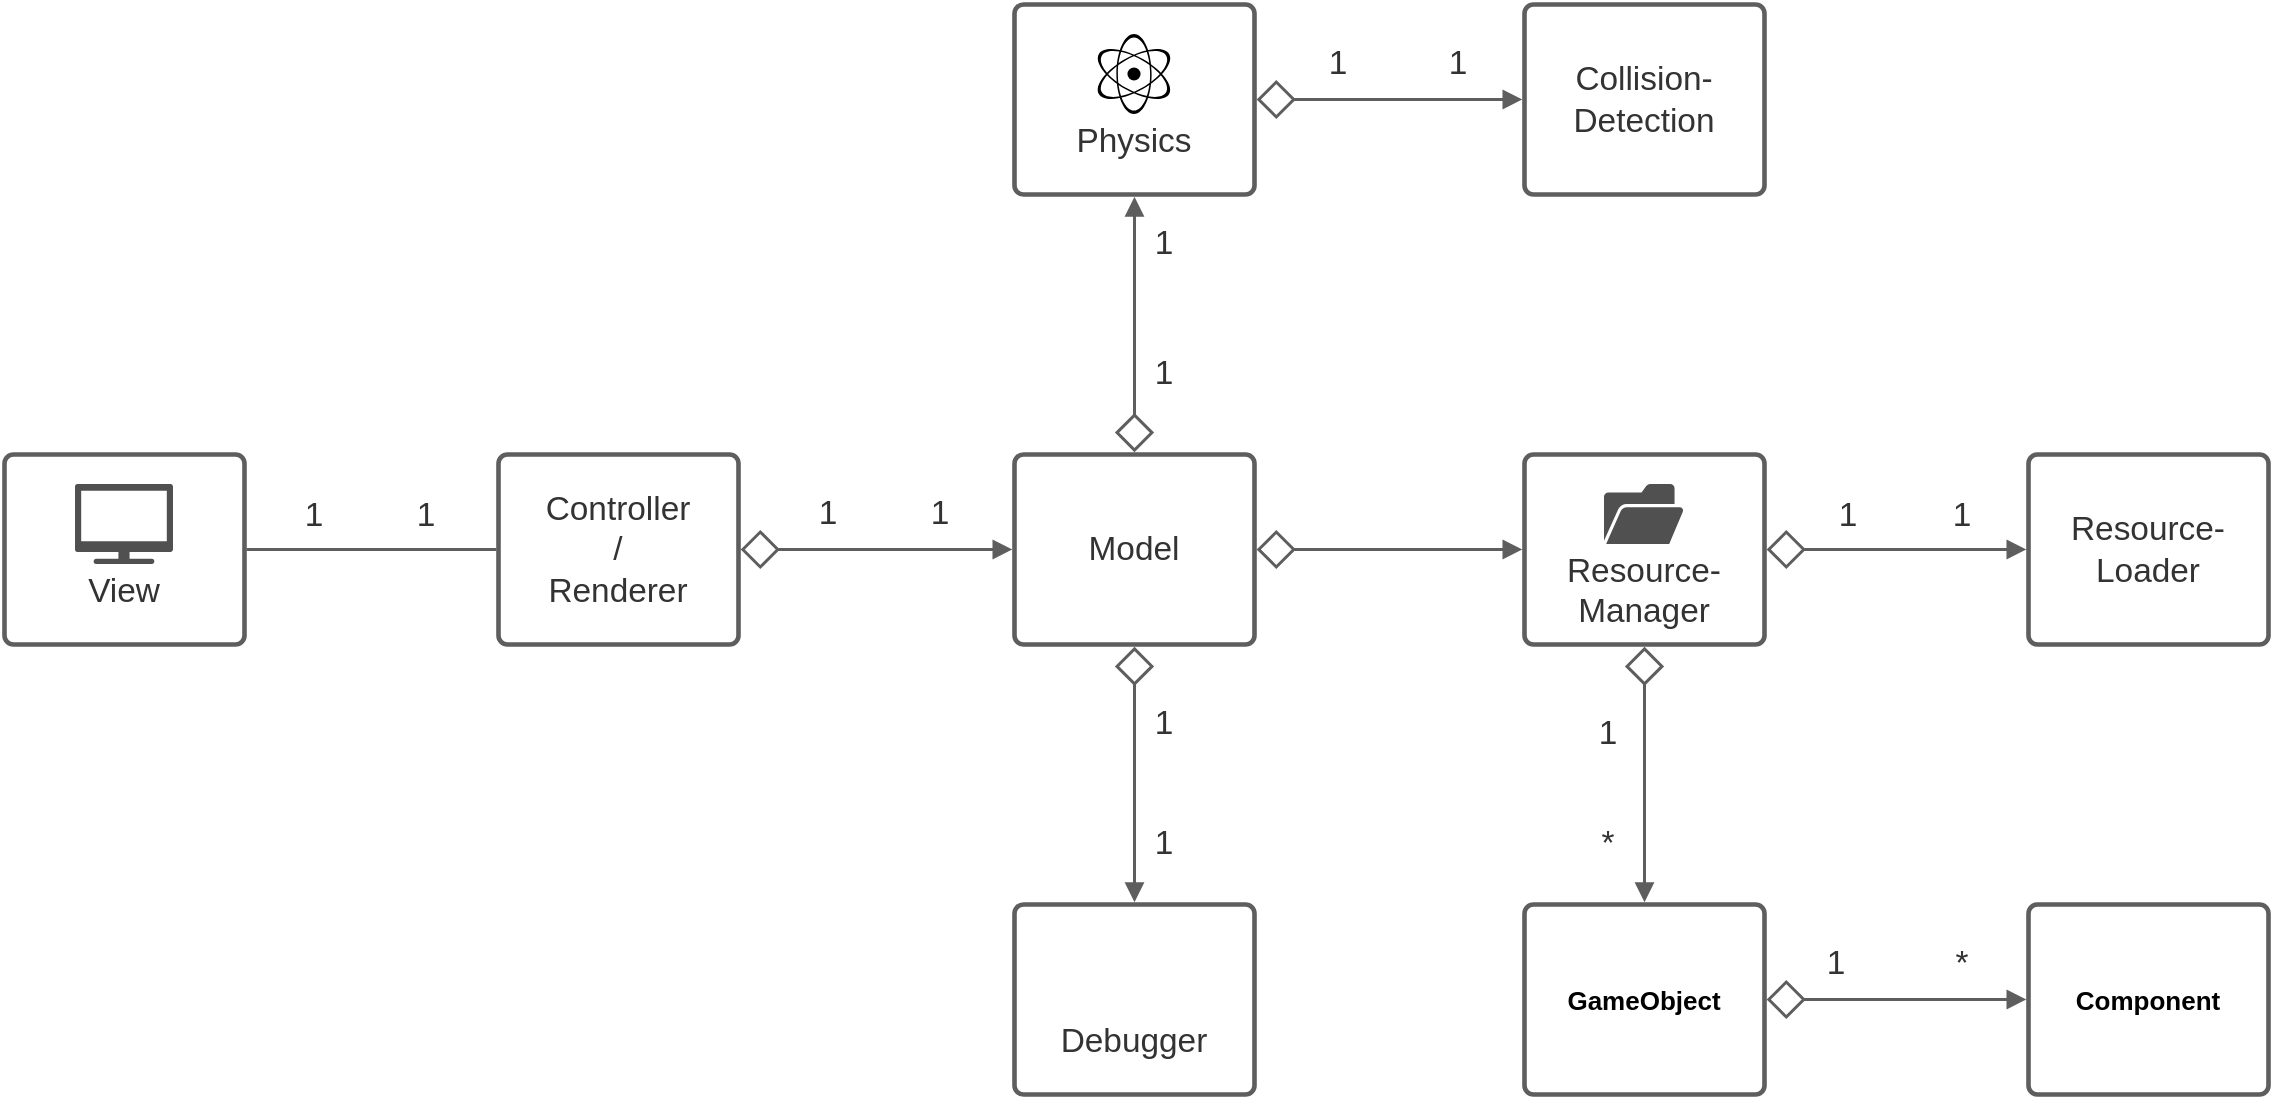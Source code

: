 <mxfile version="16.6.5" type="device"><diagram id="oY0SHZi-Kl7IUHkx6w7M" name="Page-1"><mxGraphModel dx="1748" dy="897" grid="1" gridSize="10" guides="1" tooltips="1" connect="1" arrows="1" fold="1" page="1" pageScale="1" pageWidth="827" pageHeight="1169" math="0" shadow="0"><root><mxCell id="0"/><mxCell id="1" parent="0"/><mxCell id="Sh9fmEvux_ObGW3zdclv-1" value="GameObject" style="html=1;overflow=block;blockSpacing=1;align=center;whiteSpace=wrap;fontSize=13;fontStyle=1;spacing=0;strokeColor=#5e5e5e;strokeOpacity=100;rounded=1;absoluteArcSize=1;arcSize=9;strokeWidth=2.3;" vertex="1" parent="1"><mxGeometry x="813" y="660" width="120" height="95" as="geometry"/></mxCell><mxCell id="Sh9fmEvux_ObGW3zdclv-2" value="&lt;br&gt;&lt;br&gt;Physics" style="html=1;overflow=block;blockSpacing=1;align=center;whiteSpace=wrap;fontSize=16.7;fontColor=#333333;spacing=0;strokeColor=#5e5e5e;strokeOpacity=100;rounded=1;absoluteArcSize=1;arcSize=9;strokeWidth=2.3;" vertex="1" parent="1"><mxGeometry x="558" y="210" width="120" height="95" as="geometry"/></mxCell><mxCell id="Sh9fmEvux_ObGW3zdclv-3" value="Collision-&#10;Detection" style="html=1;overflow=block;blockSpacing=1;align=center;whiteSpace=wrap;fontSize=16.7;fontColor=#333333;spacing=0;strokeColor=#5e5e5e;strokeOpacity=100;rounded=1;absoluteArcSize=1;arcSize=9;strokeWidth=2.3;" vertex="1" parent="1"><mxGeometry x="813" y="210" width="120" height="95" as="geometry"/></mxCell><mxCell id="Sh9fmEvux_ObGW3zdclv-4" value="Model" style="html=1;overflow=block;blockSpacing=1;align=center;whiteSpace=wrap;fontSize=16.7;fontColor=#333333;spacing=0;strokeColor=#5e5e5e;strokeOpacity=100;rounded=1;absoluteArcSize=1;arcSize=9;strokeWidth=2.3;" vertex="1" parent="1"><mxGeometry x="558" y="435" width="120" height="95" as="geometry"/></mxCell><mxCell id="Sh9fmEvux_ObGW3zdclv-5" value="&lt;br&gt;&lt;br&gt;Debugger" style="html=1;overflow=block;blockSpacing=1;align=center;whiteSpace=wrap;fontSize=16.7;fontColor=#333333;spacing=0;strokeColor=#5e5e5e;strokeOpacity=100;rounded=1;absoluteArcSize=1;arcSize=9;strokeWidth=2.3;" vertex="1" parent="1"><mxGeometry x="558" y="660" width="120" height="95" as="geometry"/></mxCell><mxCell id="Sh9fmEvux_ObGW3zdclv-6" value="&lt;br&gt;&lt;br&gt;Resource-&lt;br&gt;Manager" style="html=1;overflow=block;blockSpacing=1;align=center;whiteSpace=wrap;fontSize=16.7;fontColor=#333333;spacing=0;strokeColor=#5e5e5e;strokeOpacity=100;rounded=1;absoluteArcSize=1;arcSize=9;strokeWidth=2.3;" vertex="1" parent="1"><mxGeometry x="813" y="435" width="120" height="95" as="geometry"/></mxCell><UserObject label="" lucidchartObjectId="BrAYjVxYN-HW" id="Sh9fmEvux_ObGW3zdclv-7"><mxCell style="html=1;jettySize=18;whiteSpace=wrap;fontSize=13;strokeColor=#5E5E5E;strokeWidth=1.5;rounded=1;arcSize=12;edgeStyle=orthogonalEdgeStyle;startArrow=diamond;startFill=0;startSize=16;endArrow=block;endFill=1;exitX=0.5;exitY=-0.012;exitPerimeter=0;entryX=0.5;entryY=1.012;entryPerimeter=0;" edge="1" parent="1" source="Sh9fmEvux_ObGW3zdclv-4" target="Sh9fmEvux_ObGW3zdclv-2"><mxGeometry width="100" height="100" relative="1" as="geometry"><Array as="points"/></mxGeometry></mxCell></UserObject><UserObject label="1" lucidchartObjectId="BrAY5qpM1KlD" id="Sh9fmEvux_ObGW3zdclv-8"><mxCell style="html=1;overflow=block;blockSpacing=1;whiteSpace=wrap;fontSize=16.7;fontColor=#333333;spacing=3.8;strokeOpacity=0;fillOpacity=0;rounded=1;absoluteArcSize=1;arcSize=9;fillColor=#ffffff;strokeWidth=2.3;" vertex="1" parent="1"><mxGeometry x="618" y="380" width="30" height="30" as="geometry"/></mxCell></UserObject><UserObject label="" lucidchartObjectId="BrAYPS4FkZve" id="Sh9fmEvux_ObGW3zdclv-9"><mxCell style="html=1;jettySize=18;whiteSpace=wrap;fontSize=13;strokeColor=#5E5E5E;strokeWidth=1.5;rounded=1;arcSize=12;edgeStyle=orthogonalEdgeStyle;startArrow=diamond;startFill=0;startSize=16;endArrow=block;endFill=1;exitX=0.5;exitY=1.012;exitPerimeter=0;entryX=0.5;entryY=-0.012;entryPerimeter=0;" edge="1" parent="1" source="Sh9fmEvux_ObGW3zdclv-4" target="Sh9fmEvux_ObGW3zdclv-5"><mxGeometry width="100" height="100" relative="1" as="geometry"><Array as="points"/></mxGeometry></mxCell></UserObject><UserObject label="1" lucidchartObjectId="BrAYOu5-vojE" id="Sh9fmEvux_ObGW3zdclv-10"><mxCell style="html=1;overflow=block;blockSpacing=1;whiteSpace=wrap;fontSize=16.7;fontColor=#333333;spacing=3.8;strokeOpacity=0;fillOpacity=0;rounded=1;absoluteArcSize=1;arcSize=9;fillColor=#ffffff;strokeWidth=2.3;" vertex="1" parent="1"><mxGeometry x="618" y="555" width="30" height="30" as="geometry"/></mxCell></UserObject><UserObject label="1" lucidchartObjectId="BrAYyRED91Qu" id="Sh9fmEvux_ObGW3zdclv-11"><mxCell style="html=1;overflow=block;blockSpacing=1;whiteSpace=wrap;fontSize=16.7;fontColor=#333333;spacing=3.8;strokeOpacity=0;fillOpacity=0;rounded=1;absoluteArcSize=1;arcSize=9;fillColor=#ffffff;strokeWidth=2.3;" vertex="1" parent="1"><mxGeometry x="618" y="615" width="30" height="30" as="geometry"/></mxCell></UserObject><UserObject label="1" lucidchartObjectId="BrAYGBS~T8~y" id="Sh9fmEvux_ObGW3zdclv-12"><mxCell style="html=1;overflow=block;blockSpacing=1;whiteSpace=wrap;fontSize=16.7;fontColor=#333333;spacing=3.8;strokeOpacity=0;fillOpacity=0;rounded=1;absoluteArcSize=1;arcSize=9;fillColor=#ffffff;strokeWidth=2.3;" vertex="1" parent="1"><mxGeometry x="618" y="315" width="30" height="30" as="geometry"/></mxCell></UserObject><UserObject label="" lucidchartObjectId="BrAYM_gy7Kyq" id="Sh9fmEvux_ObGW3zdclv-13"><mxCell style="html=1;jettySize=18;whiteSpace=wrap;fontSize=13;strokeColor=#5E5E5E;strokeWidth=1.5;rounded=0;startArrow=diamond;startFill=0;startSize=16;endArrow=block;endFill=1;exitX=1.009;exitY=0.5;exitPerimeter=0;entryX=-0.009;entryY=0.5;entryPerimeter=0;" edge="1" parent="1" source="Sh9fmEvux_ObGW3zdclv-4" target="Sh9fmEvux_ObGW3zdclv-6"><mxGeometry width="100" height="100" relative="1" as="geometry"><Array as="points"/></mxGeometry></mxCell></UserObject><UserObject label="" lucidchartObjectId="BrAYxeBil3KE" id="Sh9fmEvux_ObGW3zdclv-14"><mxCell style="html=1;jettySize=18;whiteSpace=wrap;fontSize=13;strokeColor=#5E5E5E;strokeWidth=1.5;rounded=0;startArrow=diamond;startFill=0;startSize=16;endArrow=block;endFill=1;exitX=0.5;exitY=1.012;exitPerimeter=0;entryX=0.5;entryY=-0.012;entryPerimeter=0;" edge="1" parent="1" source="Sh9fmEvux_ObGW3zdclv-6" target="Sh9fmEvux_ObGW3zdclv-1"><mxGeometry width="100" height="100" relative="1" as="geometry"><Array as="points"/></mxGeometry></mxCell></UserObject><UserObject label="*" lucidchartObjectId="BrAY36XubYq~" id="Sh9fmEvux_ObGW3zdclv-15"><mxCell style="html=1;overflow=block;blockSpacing=1;whiteSpace=wrap;fontSize=16.7;fontColor=#333333;spacing=3.8;strokeOpacity=0;fillOpacity=0;rounded=1;absoluteArcSize=1;arcSize=9;fillColor=#ffffff;strokeWidth=2.3;" vertex="1" parent="1"><mxGeometry x="840" y="615" width="30" height="30" as="geometry"/></mxCell></UserObject><UserObject label="1" lucidchartObjectId="BrAYZ29mNOL9" id="Sh9fmEvux_ObGW3zdclv-16"><mxCell style="html=1;overflow=block;blockSpacing=1;whiteSpace=wrap;fontSize=16.7;fontColor=#333333;spacing=3.8;strokeOpacity=0;fillOpacity=0;rounded=1;absoluteArcSize=1;arcSize=9;fillColor=#ffffff;strokeWidth=2.3;" vertex="1" parent="1"><mxGeometry x="840" y="560" width="30" height="30" as="geometry"/></mxCell></UserObject><mxCell id="Sh9fmEvux_ObGW3zdclv-17" value="Controller&#10;/&#10;Renderer" style="html=1;overflow=block;blockSpacing=1;align=center;whiteSpace=wrap;fontSize=16.7;fontColor=#333333;spacing=0;strokeColor=#5e5e5e;strokeOpacity=100;rounded=1;absoluteArcSize=1;arcSize=9;strokeWidth=2.3;" vertex="1" parent="1"><mxGeometry x="300" y="435" width="120" height="95" as="geometry"/></mxCell><UserObject label="" lucidchartObjectId="BrAYjkn~Nr-c" id="Sh9fmEvux_ObGW3zdclv-18"><mxCell style="html=1;jettySize=18;whiteSpace=wrap;fontSize=13;strokeColor=#5E5E5E;strokeWidth=1.5;rounded=1;arcSize=12;edgeStyle=orthogonalEdgeStyle;startArrow=diamond;startFill=0;startSize=16;endArrow=block;endFill=1;exitX=1.009;exitY=0.5;exitPerimeter=0;entryX=-0.009;entryY=0.5;entryPerimeter=0;" edge="1" parent="1" source="Sh9fmEvux_ObGW3zdclv-17" target="Sh9fmEvux_ObGW3zdclv-4"><mxGeometry width="100" height="100" relative="1" as="geometry"><Array as="points"/></mxGeometry></mxCell></UserObject><UserObject label="1" lucidchartObjectId="BrAYXlt~UUxn" id="Sh9fmEvux_ObGW3zdclv-19"><mxCell style="html=1;overflow=block;blockSpacing=1;whiteSpace=wrap;fontSize=16.7;fontColor=#333333;spacing=3.8;strokeOpacity=0;fillOpacity=0;rounded=1;absoluteArcSize=1;arcSize=9;fillColor=#ffffff;strokeWidth=2.3;" vertex="1" parent="1"><mxGeometry x="450" y="450" width="30" height="30" as="geometry"/></mxCell></UserObject><UserObject label="1" lucidchartObjectId="BrAY3FDSi9oi" id="Sh9fmEvux_ObGW3zdclv-20"><mxCell style="html=1;overflow=block;blockSpacing=1;whiteSpace=wrap;fontSize=16.7;fontColor=#333333;spacing=3.8;strokeOpacity=0;fillOpacity=0;rounded=1;absoluteArcSize=1;arcSize=9;fillColor=#ffffff;strokeWidth=2.3;" vertex="1" parent="1"><mxGeometry x="506" y="450" width="30" height="30" as="geometry"/></mxCell></UserObject><mxCell id="Sh9fmEvux_ObGW3zdclv-21" value="Resource-&#10;Loader" style="html=1;overflow=block;blockSpacing=1;align=center;whiteSpace=wrap;fontSize=16.7;fontColor=#333333;spacing=0;strokeColor=#5e5e5e;strokeOpacity=100;rounded=1;absoluteArcSize=1;arcSize=9;strokeWidth=2.3;" vertex="1" parent="1"><mxGeometry x="1065" y="435" width="120" height="95" as="geometry"/></mxCell><UserObject label="" lucidchartObjectId="BrAYIn2yINla" id="Sh9fmEvux_ObGW3zdclv-22"><mxCell style="html=1;jettySize=18;whiteSpace=wrap;fontSize=13;strokeColor=#5E5E5E;strokeWidth=1.5;rounded=1;arcSize=12;edgeStyle=orthogonalEdgeStyle;startArrow=diamond;startFill=0;startSize=16;endArrow=block;endFill=1;exitX=1.009;exitY=0.5;exitPerimeter=0;entryX=-0.009;entryY=0.5;entryPerimeter=0;" edge="1" parent="1" source="Sh9fmEvux_ObGW3zdclv-6" target="Sh9fmEvux_ObGW3zdclv-21"><mxGeometry width="100" height="100" relative="1" as="geometry"><Array as="points"/></mxGeometry></mxCell></UserObject><UserObject label="1" lucidchartObjectId="BrAYzPvlQdYB" id="Sh9fmEvux_ObGW3zdclv-23"><mxCell style="html=1;overflow=block;blockSpacing=1;whiteSpace=wrap;fontSize=16.7;fontColor=#333333;spacing=3.8;strokeOpacity=0;fillOpacity=0;rounded=1;absoluteArcSize=1;arcSize=9;fillColor=#ffffff;strokeWidth=2.3;" vertex="1" parent="1"><mxGeometry x="960" y="451" width="30" height="30" as="geometry"/></mxCell></UserObject><UserObject label="1" lucidchartObjectId="BrAYCgxoHx5W" id="Sh9fmEvux_ObGW3zdclv-24"><mxCell style="html=1;overflow=block;blockSpacing=1;whiteSpace=wrap;fontSize=16.7;fontColor=#333333;spacing=3.8;strokeOpacity=0;fillOpacity=0;rounded=1;absoluteArcSize=1;arcSize=9;fillColor=#ffffff;strokeWidth=2.3;" vertex="1" parent="1"><mxGeometry x="1017" y="451" width="30" height="30" as="geometry"/></mxCell></UserObject><UserObject label="" lucidchartObjectId="BrAYVLBPhaa7" id="Sh9fmEvux_ObGW3zdclv-25"><mxCell style="html=1;jettySize=18;whiteSpace=wrap;fontSize=13;strokeColor=#5E5E5E;strokeWidth=1.5;rounded=0;startArrow=diamond;startFill=0;startSize=16;endArrow=block;endFill=1;exitX=1.009;exitY=0.5;exitPerimeter=0;entryX=-0.009;entryY=0.5;entryPerimeter=0;" edge="1" parent="1" source="Sh9fmEvux_ObGW3zdclv-2" target="Sh9fmEvux_ObGW3zdclv-3"><mxGeometry width="100" height="100" relative="1" as="geometry"><Array as="points"/></mxGeometry></mxCell></UserObject><UserObject label="1" lucidchartObjectId="BrAYpVdYPSjx" id="Sh9fmEvux_ObGW3zdclv-26"><mxCell style="html=1;overflow=block;blockSpacing=1;whiteSpace=wrap;fontSize=16.7;fontColor=#333333;spacing=3.8;strokeOpacity=0;fillOpacity=0;rounded=1;absoluteArcSize=1;arcSize=9;fillColor=#ffffff;strokeWidth=2.3;" vertex="1" parent="1"><mxGeometry x="705" y="225" width="30" height="30" as="geometry"/></mxCell></UserObject><UserObject label="1" lucidchartObjectId="BrAYl3aYJ8kU" id="Sh9fmEvux_ObGW3zdclv-27"><mxCell style="html=1;overflow=block;blockSpacing=1;whiteSpace=wrap;fontSize=16.7;fontColor=#333333;spacing=3.8;strokeOpacity=0;fillOpacity=0;rounded=1;absoluteArcSize=1;arcSize=9;fillColor=#ffffff;strokeWidth=2.3;" vertex="1" parent="1"><mxGeometry x="765" y="225" width="30" height="30" as="geometry"/></mxCell></UserObject><mxCell id="Sh9fmEvux_ObGW3zdclv-28" value="&lt;br&gt;&lt;br&gt;View" style="html=1;overflow=block;blockSpacing=1;align=center;whiteSpace=wrap;fontSize=16.7;fontColor=#333333;spacing=0;strokeColor=#5e5e5e;strokeOpacity=100;rounded=1;absoluteArcSize=1;arcSize=9;strokeWidth=2.3;" vertex="1" parent="1"><mxGeometry x="53" y="435" width="120" height="95" as="geometry"/></mxCell><UserObject label="" lucidchartObjectId="BrAYx.QtObF4" id="Sh9fmEvux_ObGW3zdclv-29"><mxCell style="html=1;jettySize=18;whiteSpace=wrap;fontSize=13;strokeColor=#5E5E5E;strokeWidth=1.5;rounded=1;arcSize=12;edgeStyle=orthogonalEdgeStyle;startArrow=none;endArrow=none;exitX=1.009;exitY=0.5;exitPerimeter=0;entryX=-0.009;entryY=0.5;entryPerimeter=0;" edge="1" parent="1" source="Sh9fmEvux_ObGW3zdclv-28" target="Sh9fmEvux_ObGW3zdclv-17"><mxGeometry width="100" height="100" relative="1" as="geometry"><Array as="points"/></mxGeometry></mxCell></UserObject><UserObject label="1" lucidchartObjectId="BrAYn~jZFMyE" id="Sh9fmEvux_ObGW3zdclv-30"><mxCell style="html=1;overflow=block;blockSpacing=1;whiteSpace=wrap;fontSize=16.7;fontColor=#333333;spacing=3.8;strokeOpacity=0;fillOpacity=0;rounded=1;absoluteArcSize=1;arcSize=9;fillColor=#ffffff;strokeWidth=2.3;" vertex="1" parent="1"><mxGeometry x="193" y="451" width="30" height="30" as="geometry"/></mxCell></UserObject><UserObject label="1" lucidchartObjectId="BrAYcSy2F75s" id="Sh9fmEvux_ObGW3zdclv-31"><mxCell style="html=1;overflow=block;blockSpacing=1;whiteSpace=wrap;fontSize=16.7;fontColor=#333333;spacing=3.8;strokeOpacity=0;fillOpacity=0;rounded=1;absoluteArcSize=1;arcSize=9;fillColor=#ffffff;strokeWidth=2.3;" vertex="1" parent="1"><mxGeometry x="249" y="451" width="30" height="30" as="geometry"/></mxCell></UserObject><mxCell id="Sh9fmEvux_ObGW3zdclv-32" value="Component" style="html=1;overflow=block;blockSpacing=1;align=center;whiteSpace=wrap;fontSize=13;fontStyle=1;spacing=0;strokeColor=#5e5e5e;strokeOpacity=100;rounded=1;absoluteArcSize=1;arcSize=9;strokeWidth=2.3;" vertex="1" parent="1"><mxGeometry x="1065" y="660" width="120" height="95" as="geometry"/></mxCell><UserObject label="" lucidchartObjectId="VIAYVOh-ETqY" id="Sh9fmEvux_ObGW3zdclv-33"><mxCell style="html=1;jettySize=18;whiteSpace=wrap;fontSize=13;strokeColor=#5E5E5E;strokeWidth=1.5;rounded=0;startArrow=diamond;startFill=0;startSize=16;endArrow=block;endFill=1;exitX=1.009;exitY=0.5;exitPerimeter=0;entryX=-0.009;entryY=0.5;entryPerimeter=0;" edge="1" parent="1" source="Sh9fmEvux_ObGW3zdclv-1" target="Sh9fmEvux_ObGW3zdclv-32"><mxGeometry width="100" height="100" relative="1" as="geometry"><Array as="points"/></mxGeometry></mxCell></UserObject><UserObject label="1" lucidchartObjectId="2IAYx9QRA9O6" id="Sh9fmEvux_ObGW3zdclv-34"><mxCell style="html=1;overflow=block;blockSpacing=1;whiteSpace=wrap;fontSize=16.7;fontColor=#333333;spacing=3.8;strokeOpacity=0;fillOpacity=0;rounded=1;absoluteArcSize=1;arcSize=9;fillColor=#ffffff;strokeWidth=2.3;" vertex="1" parent="1"><mxGeometry x="954" y="675" width="30" height="30" as="geometry"/></mxCell></UserObject><UserObject label="*" lucidchartObjectId="7IAY52BxjBkk" id="Sh9fmEvux_ObGW3zdclv-35"><mxCell style="html=1;overflow=block;blockSpacing=1;whiteSpace=wrap;fontSize=16.7;fontColor=#333333;spacing=3.8;strokeOpacity=0;fillOpacity=0;rounded=1;absoluteArcSize=1;arcSize=9;fillColor=#ffffff;strokeWidth=2.3;" vertex="1" parent="1"><mxGeometry x="1017" y="675" width="30" height="30" as="geometry"/></mxCell></UserObject><mxCell id="Sh9fmEvux_ObGW3zdclv-36" value="" style="shape=mxgraph.signs.science.nuclear_2;html=1;pointerEvents=1;fillColor=#000000;strokeColor=none;verticalLabelPosition=bottom;verticalAlign=top;align=center;sketch=0;labelBorderColor=none;" vertex="1" parent="1"><mxGeometry x="598" y="225" width="40" height="40" as="geometry"/></mxCell><mxCell id="Sh9fmEvux_ObGW3zdclv-37" value="" style="sketch=0;pointerEvents=1;shadow=0;dashed=0;html=1;strokeColor=none;fillColor=#505050;labelPosition=center;verticalLabelPosition=bottom;verticalAlign=top;outlineConnect=0;align=center;shape=mxgraph.office.devices.tv;" vertex="1" parent="1"><mxGeometry x="88.5" y="450" width="49" height="40" as="geometry"/></mxCell><mxCell id="Sh9fmEvux_ObGW3zdclv-38" value="" style="sketch=0;pointerEvents=1;shadow=0;dashed=0;html=1;strokeColor=none;fillColor=#505050;labelPosition=center;verticalLabelPosition=bottom;verticalAlign=top;outlineConnect=0;align=center;shape=mxgraph.office.concepts.folder_open;" vertex="1" parent="1"><mxGeometry x="853" y="450" width="40" height="30" as="geometry"/></mxCell><mxCell id="Sh9fmEvux_ObGW3zdclv-39" value="" style="shape=image;html=1;verticalAlign=top;verticalLabelPosition=bottom;labelBackgroundColor=#ffffff;imageAspect=0;aspect=fixed;image=https://cdn2.iconfinder.com/data/icons/css-vol-1/24/debug-128.png" vertex="1" parent="1"><mxGeometry x="595" y="668.5" width="43" height="43" as="geometry"/></mxCell></root></mxGraphModel></diagram></mxfile>